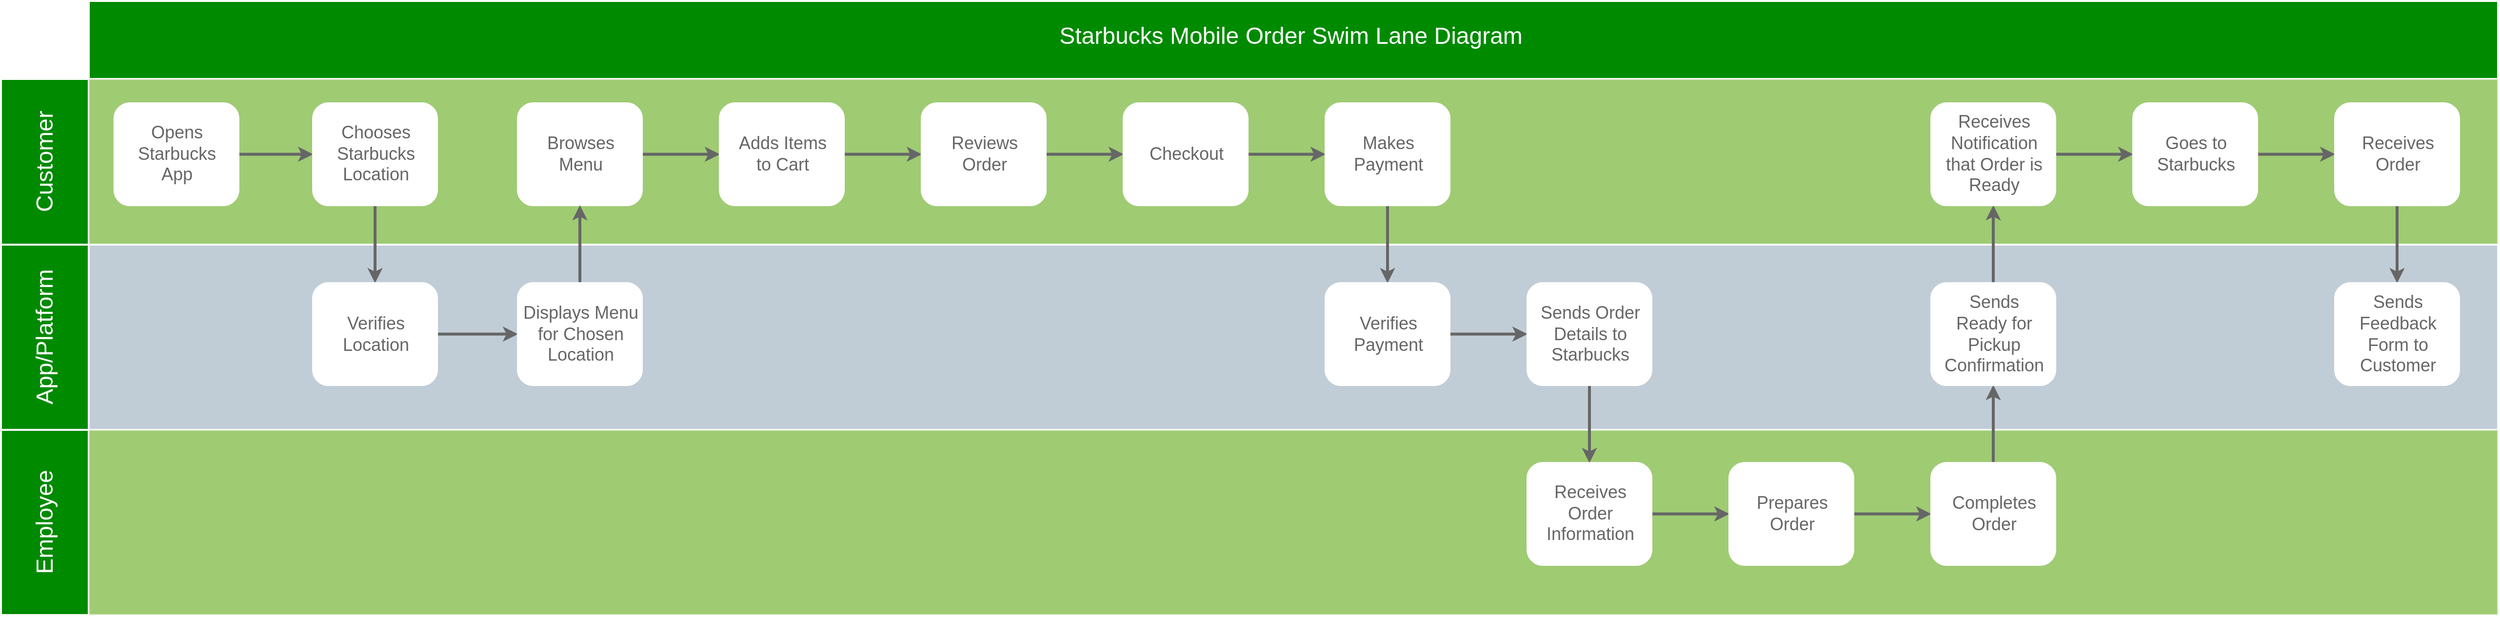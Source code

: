 <mxfile version="16.2.7" type="google"><diagram id="6a731a19-8d31-9384-78a2-239565b7b9f0" name="Page-1"><mxGraphModel dx="1746" dy="150" grid="1" gridSize="10" guides="1" tooltips="1" connect="1" arrows="1" fold="1" page="1" pageScale="1" pageWidth="1169" pageHeight="827" background="none" math="0" shadow="0"><root><mxCell id="0"/><mxCell id="1" parent="0"/><mxCell id="56" value="Starbucks Mobile Order Swim Lane Diagram" style="strokeColor=#FFFFFF;fillColor=#008a00;fontSize=24;strokeWidth=2;fontFamily=Helvetica;html=1;fontColor=#ffffff;fontStyle=0;spacingBottom=8;spacingRight=0;spacingLeft=83;" parent="1" vertex="1"><mxGeometry x="40" y="840" width="2560" height="80" as="geometry"/></mxCell><mxCell id="57" value="Customer" style="strokeColor=#FFFFFF;fillColor=#008a00;fontSize=24;strokeWidth=2;horizontal=0;fontFamily=Helvetica;html=1;fontColor=#ffffff;fontStyle=0" parent="1" vertex="1"><mxGeometry x="40" y="920" width="90" height="170" as="geometry"/></mxCell><mxCell id="59" value="" style="strokeColor=#FFFFFF;fillColor=#FFFFFF;fontSize=19;strokeWidth=2;fontFamily=Helvetica;html=1;labelBackgroundColor=none;fontColor=#FFFFFF;" parent="1" vertex="1"><mxGeometry x="40" y="840" width="90" height="80" as="geometry"/></mxCell><mxCell id="64" value="App/Platform" style="strokeColor=#FFFFFF;fillColor=#008a00;fontSize=24;strokeWidth=2;horizontal=0;fontFamily=Helvetica;html=1;fontColor=#ffffff;fontStyle=0" parent="1" vertex="1"><mxGeometry x="40" y="1090" width="90" height="190" as="geometry"/></mxCell><mxCell id="67" value="Employee" style="strokeColor=#FFFFFF;fillColor=#008a00;fontSize=24;strokeWidth=2;horizontal=0;fontFamily=Helvetica;html=1;fontColor=#ffffff;fontStyle=0" parent="1" vertex="1"><mxGeometry x="40" y="1280" width="90" height="190" as="geometry"/></mxCell><mxCell id="68" value="" style="strokeColor=#FFFFFF;fillColor=#60a917;fontSize=18;strokeWidth=2;fontFamily=Helvetica;html=1;opacity=60;fontColor=#ffffff;" parent="1" vertex="1"><mxGeometry x="130" y="920" width="2470" height="170" as="geometry"/></mxCell><mxCell id="71" value="" style="strokeColor=#FFFFFF;fillColor=#BAC8D3;fontSize=18;strokeWidth=2;fontFamily=Helvetica;html=1;opacity=90;" parent="1" vertex="1"><mxGeometry x="130" y="1090" width="2470" height="190" as="geometry"/></mxCell><mxCell id="72" value="" style="strokeColor=#FFFFFF;fillColor=#60A917;fontSize=18;strokeWidth=2;fontFamily=Helvetica;html=1;opacity=60;fontColor=#ffffff;" parent="1" vertex="1"><mxGeometry x="130" y="1280" width="2470" height="190" as="geometry"/></mxCell><mxCell id="M6mS_WRbPei8OIXAC8ph-162" value="" style="edgeStyle=orthogonalEdgeStyle;rounded=0;orthogonalLoop=1;jettySize=auto;html=1;fontSize=18;fontColor=#666666;strokeColor=#666666;strokeWidth=3;" parent="1" source="90" target="M6mS_WRbPei8OIXAC8ph-161" edge="1"><mxGeometry relative="1" as="geometry"/></mxCell><mxCell id="90" value="&lt;font style=&quot;font-size: 18px&quot;&gt;Opens&lt;br&gt;Starbucks&lt;br&gt;App&lt;/font&gt;" style="rounded=1;strokeWidth=2;fontFamily=Helvetica;html=1;strokeColor=#FFFFFF;fontColor=#666666;" parent="1" vertex="1"><mxGeometry x="156.39" y="945" width="127" height="104.5" as="geometry"/></mxCell><mxCell id="M6mS_WRbPei8OIXAC8ph-143" value="" style="shape=image;verticalLabelPosition=bottom;labelBackgroundColor=default;verticalAlign=top;aspect=fixed;imageAspect=0;image=https://brandlogos.net/wp-content/uploads/2020/03/Starbucks-logo-512x512.png;" parent="1" vertex="1"><mxGeometry x="50" y="845" width="70" height="70" as="geometry"/></mxCell><mxCell id="M6mS_WRbPei8OIXAC8ph-151" value="" style="edgeStyle=orthogonalEdgeStyle;rounded=0;orthogonalLoop=1;jettySize=auto;html=1;fontSize=18;fontColor=#666666;strokeColor=#666666;strokeWidth=3;" parent="1" source="M6mS_WRbPei8OIXAC8ph-148" target="M6mS_WRbPei8OIXAC8ph-150" edge="1"><mxGeometry relative="1" as="geometry"/></mxCell><mxCell id="M6mS_WRbPei8OIXAC8ph-148" value="&lt;span style=&quot;font-size: 18px&quot;&gt;Browses&lt;br&gt;Menu&lt;/span&gt;" style="rounded=1;strokeWidth=2;fontFamily=Helvetica;html=1;strokeColor=#FFFFFF;fontColor=#666666;" parent="1" vertex="1"><mxGeometry x="570" y="945" width="127" height="104.5" as="geometry"/></mxCell><mxCell id="M6mS_WRbPei8OIXAC8ph-153" value="" style="edgeStyle=orthogonalEdgeStyle;rounded=0;orthogonalLoop=1;jettySize=auto;html=1;fontSize=18;fontColor=#666666;strokeColor=#666666;strokeWidth=3;" parent="1" source="M6mS_WRbPei8OIXAC8ph-150" target="M6mS_WRbPei8OIXAC8ph-152" edge="1"><mxGeometry relative="1" as="geometry"/></mxCell><mxCell id="M6mS_WRbPei8OIXAC8ph-150" value="&lt;span style=&quot;font-size: 18px&quot;&gt;Adds Items&lt;br&gt;to Cart&lt;br&gt;&lt;/span&gt;" style="rounded=1;strokeWidth=2;fontFamily=Helvetica;html=1;strokeColor=#FFFFFF;fontColor=#666666;" parent="1" vertex="1"><mxGeometry x="777" y="945" width="127" height="104.5" as="geometry"/></mxCell><mxCell id="M6mS_WRbPei8OIXAC8ph-157" value="" style="edgeStyle=orthogonalEdgeStyle;rounded=0;orthogonalLoop=1;jettySize=auto;html=1;fontSize=18;fontColor=#666666;strokeColor=#666666;strokeWidth=3;" parent="1" source="M6mS_WRbPei8OIXAC8ph-152" target="M6mS_WRbPei8OIXAC8ph-156" edge="1"><mxGeometry relative="1" as="geometry"/></mxCell><mxCell id="M6mS_WRbPei8OIXAC8ph-152" value="&lt;span style=&quot;font-size: 18px&quot;&gt;Reviews&lt;br&gt;Order&lt;br&gt;&lt;/span&gt;" style="rounded=1;strokeWidth=2;fontFamily=Helvetica;html=1;strokeColor=#FFFFFF;fontColor=#666666;" parent="1" vertex="1"><mxGeometry x="984" y="945" width="127" height="104.5" as="geometry"/></mxCell><mxCell id="M6mS_WRbPei8OIXAC8ph-173" value="" style="edgeStyle=orthogonalEdgeStyle;rounded=0;orthogonalLoop=1;jettySize=auto;html=1;fontSize=18;fontColor=#666666;strokeColor=#666666;strokeWidth=3;" parent="1" source="M6mS_WRbPei8OIXAC8ph-156" target="M6mS_WRbPei8OIXAC8ph-172" edge="1"><mxGeometry relative="1" as="geometry"/></mxCell><mxCell id="M6mS_WRbPei8OIXAC8ph-156" value="&lt;span style=&quot;font-size: 18px&quot;&gt;Checkout&lt;br&gt;&lt;/span&gt;" style="rounded=1;strokeWidth=2;fontFamily=Helvetica;html=1;strokeColor=#FFFFFF;fontColor=#666666;" parent="1" vertex="1"><mxGeometry x="1191" y="945" width="127" height="104.5" as="geometry"/></mxCell><mxCell id="M6mS_WRbPei8OIXAC8ph-168" value="" style="edgeStyle=orthogonalEdgeStyle;rounded=0;orthogonalLoop=1;jettySize=auto;html=1;fontSize=18;fontColor=#666666;strokeColor=#666666;strokeWidth=3;" parent="1" source="M6mS_WRbPei8OIXAC8ph-161" target="M6mS_WRbPei8OIXAC8ph-164" edge="1"><mxGeometry relative="1" as="geometry"/></mxCell><mxCell id="M6mS_WRbPei8OIXAC8ph-161" value="&lt;span style=&quot;font-size: 18px&quot;&gt;Chooses&lt;br&gt;Starbucks&lt;br&gt;Location&lt;br&gt;&lt;/span&gt;" style="rounded=1;strokeWidth=2;fontFamily=Helvetica;html=1;strokeColor=#FFFFFF;fontColor=#666666;" parent="1" vertex="1"><mxGeometry x="360" y="945" width="127" height="104.5" as="geometry"/></mxCell><mxCell id="M6mS_WRbPei8OIXAC8ph-170" value="" style="edgeStyle=orthogonalEdgeStyle;rounded=0;orthogonalLoop=1;jettySize=auto;html=1;fontSize=18;fontColor=#666666;strokeColor=#666666;strokeWidth=3;" parent="1" source="M6mS_WRbPei8OIXAC8ph-164" target="M6mS_WRbPei8OIXAC8ph-169" edge="1"><mxGeometry relative="1" as="geometry"/></mxCell><mxCell id="M6mS_WRbPei8OIXAC8ph-164" value="&lt;font style=&quot;font-size: 18px&quot;&gt;Verifies&lt;br&gt;Location&lt;br&gt;&lt;/font&gt;" style="rounded=1;strokeWidth=2;fontFamily=Helvetica;html=1;strokeColor=#FFFFFF;fontColor=#666666;" parent="1" vertex="1"><mxGeometry x="360" y="1129.5" width="127" height="104.5" as="geometry"/></mxCell><mxCell id="M6mS_WRbPei8OIXAC8ph-171" value="" style="edgeStyle=orthogonalEdgeStyle;rounded=0;orthogonalLoop=1;jettySize=auto;html=1;fontSize=18;fontColor=#666666;strokeColor=#666666;strokeWidth=3;" parent="1" source="M6mS_WRbPei8OIXAC8ph-169" target="M6mS_WRbPei8OIXAC8ph-148" edge="1"><mxGeometry relative="1" as="geometry"/></mxCell><mxCell id="M6mS_WRbPei8OIXAC8ph-169" value="&lt;font style=&quot;font-size: 18px&quot;&gt;Displays Menu&lt;br&gt;for Chosen&lt;br&gt;Location&lt;br&gt;&lt;/font&gt;" style="rounded=1;strokeWidth=2;fontFamily=Helvetica;html=1;strokeColor=#FFFFFF;fontColor=#666666;" parent="1" vertex="1"><mxGeometry x="570" y="1129.5" width="127" height="104.5" as="geometry"/></mxCell><mxCell id="M6mS_WRbPei8OIXAC8ph-175" value="" style="edgeStyle=orthogonalEdgeStyle;rounded=0;orthogonalLoop=1;jettySize=auto;html=1;fontSize=18;fontColor=#666666;strokeColor=#666666;strokeWidth=3;" parent="1" source="M6mS_WRbPei8OIXAC8ph-172" target="M6mS_WRbPei8OIXAC8ph-174" edge="1"><mxGeometry relative="1" as="geometry"/></mxCell><mxCell id="M6mS_WRbPei8OIXAC8ph-172" value="&lt;span style=&quot;font-size: 18px&quot;&gt;Makes&lt;br&gt;Payment&lt;br&gt;&lt;/span&gt;" style="rounded=1;strokeWidth=2;fontFamily=Helvetica;html=1;strokeColor=#FFFFFF;fontColor=#666666;" parent="1" vertex="1"><mxGeometry x="1398" y="945" width="127" height="104.5" as="geometry"/></mxCell><mxCell id="M6mS_WRbPei8OIXAC8ph-177" value="" style="edgeStyle=orthogonalEdgeStyle;rounded=0;orthogonalLoop=1;jettySize=auto;html=1;fontSize=18;fontColor=#666666;strokeColor=#666666;strokeWidth=3;" parent="1" source="M6mS_WRbPei8OIXAC8ph-174" target="M6mS_WRbPei8OIXAC8ph-176" edge="1"><mxGeometry relative="1" as="geometry"/></mxCell><mxCell id="M6mS_WRbPei8OIXAC8ph-174" value="&lt;span style=&quot;font-size: 18px&quot;&gt;Verifies&lt;br&gt;Payment&lt;br&gt;&lt;/span&gt;" style="rounded=1;strokeWidth=2;fontFamily=Helvetica;html=1;strokeColor=#FFFFFF;fontColor=#666666;" parent="1" vertex="1"><mxGeometry x="1398" y="1129.5" width="127" height="104.5" as="geometry"/></mxCell><mxCell id="M6mS_WRbPei8OIXAC8ph-180" value="" style="edgeStyle=orthogonalEdgeStyle;rounded=0;orthogonalLoop=1;jettySize=auto;html=1;fontSize=18;fontColor=#666666;strokeColor=#666666;strokeWidth=3;" parent="1" source="M6mS_WRbPei8OIXAC8ph-176" target="M6mS_WRbPei8OIXAC8ph-179" edge="1"><mxGeometry relative="1" as="geometry"/></mxCell><mxCell id="M6mS_WRbPei8OIXAC8ph-176" value="&lt;span style=&quot;font-size: 18px&quot;&gt;Sends Order&lt;br&gt;Details to&lt;br&gt;Starbucks&lt;br&gt;&lt;/span&gt;" style="rounded=1;strokeWidth=2;fontFamily=Helvetica;html=1;strokeColor=#FFFFFF;fontColor=#666666;" parent="1" vertex="1"><mxGeometry x="1605" y="1129.5" width="127" height="104.5" as="geometry"/></mxCell><mxCell id="M6mS_WRbPei8OIXAC8ph-182" value="" style="edgeStyle=orthogonalEdgeStyle;rounded=0;orthogonalLoop=1;jettySize=auto;html=1;fontSize=18;fontColor=#666666;strokeColor=#666666;strokeWidth=3;" parent="1" source="M6mS_WRbPei8OIXAC8ph-179" target="M6mS_WRbPei8OIXAC8ph-181" edge="1"><mxGeometry relative="1" as="geometry"/></mxCell><mxCell id="M6mS_WRbPei8OIXAC8ph-179" value="&lt;span style=&quot;font-size: 18px&quot;&gt;Receives&lt;br&gt;Order&lt;br&gt;Information&lt;br&gt;&lt;/span&gt;" style="rounded=1;strokeWidth=2;fontFamily=Helvetica;html=1;strokeColor=#FFFFFF;fontColor=#666666;" parent="1" vertex="1"><mxGeometry x="1605" y="1314" width="127" height="104.5" as="geometry"/></mxCell><mxCell id="M6mS_WRbPei8OIXAC8ph-187" value="" style="edgeStyle=orthogonalEdgeStyle;rounded=0;orthogonalLoop=1;jettySize=auto;html=1;fontSize=18;fontColor=#666666;strokeColor=#666666;strokeWidth=3;" parent="1" source="M6mS_WRbPei8OIXAC8ph-181" target="M6mS_WRbPei8OIXAC8ph-186" edge="1"><mxGeometry relative="1" as="geometry"/></mxCell><mxCell id="M6mS_WRbPei8OIXAC8ph-181" value="&lt;span style=&quot;font-size: 18px&quot;&gt;Prepares&lt;br&gt;Order&lt;br&gt;&lt;/span&gt;" style="rounded=1;strokeWidth=2;fontFamily=Helvetica;html=1;strokeColor=#FFFFFF;fontColor=#666666;" parent="1" vertex="1"><mxGeometry x="1812" y="1314" width="127" height="104.5" as="geometry"/></mxCell><mxCell id="M6mS_WRbPei8OIXAC8ph-189" value="" style="edgeStyle=orthogonalEdgeStyle;rounded=0;orthogonalLoop=1;jettySize=auto;html=1;fontSize=18;fontColor=#666666;strokeColor=#666666;strokeWidth=3;" parent="1" source="M6mS_WRbPei8OIXAC8ph-186" target="M6mS_WRbPei8OIXAC8ph-188" edge="1"><mxGeometry relative="1" as="geometry"/></mxCell><mxCell id="M6mS_WRbPei8OIXAC8ph-186" value="&lt;span style=&quot;font-size: 18px&quot;&gt;Completes&lt;br&gt;Order&lt;br&gt;&lt;/span&gt;" style="rounded=1;strokeWidth=2;fontFamily=Helvetica;html=1;strokeColor=#FFFFFF;fontColor=#666666;" parent="1" vertex="1"><mxGeometry x="2019" y="1314" width="127" height="104.5" as="geometry"/></mxCell><mxCell id="M6mS_WRbPei8OIXAC8ph-191" value="" style="edgeStyle=orthogonalEdgeStyle;rounded=0;orthogonalLoop=1;jettySize=auto;html=1;fontSize=18;fontColor=#666666;strokeColor=#666666;strokeWidth=3;" parent="1" source="M6mS_WRbPei8OIXAC8ph-188" target="M6mS_WRbPei8OIXAC8ph-190" edge="1"><mxGeometry relative="1" as="geometry"/></mxCell><mxCell id="M6mS_WRbPei8OIXAC8ph-188" value="&lt;span style=&quot;font-size: 18px&quot;&gt;Sends&lt;br&gt;Ready for&lt;br&gt;Pickup&lt;br&gt;Confirmation&lt;br&gt;&lt;/span&gt;" style="rounded=1;strokeWidth=2;fontFamily=Helvetica;html=1;strokeColor=#FFFFFF;fontColor=#666666;" parent="1" vertex="1"><mxGeometry x="2019" y="1129.5" width="127" height="104.5" as="geometry"/></mxCell><mxCell id="M6mS_WRbPei8OIXAC8ph-193" value="" style="edgeStyle=orthogonalEdgeStyle;rounded=0;orthogonalLoop=1;jettySize=auto;html=1;fontSize=18;fontColor=#666666;strokeColor=#666666;strokeWidth=3;" parent="1" source="M6mS_WRbPei8OIXAC8ph-190" target="M6mS_WRbPei8OIXAC8ph-192" edge="1"><mxGeometry relative="1" as="geometry"/></mxCell><mxCell id="M6mS_WRbPei8OIXAC8ph-190" value="&lt;span style=&quot;font-size: 18px&quot;&gt;Receives&lt;br&gt;Notification&lt;br&gt;that Order is&lt;br&gt;Ready&lt;br&gt;&lt;/span&gt;" style="rounded=1;strokeWidth=2;fontFamily=Helvetica;html=1;strokeColor=#FFFFFF;fontColor=#666666;" parent="1" vertex="1"><mxGeometry x="2019" y="945" width="127" height="104.5" as="geometry"/></mxCell><mxCell id="M6mS_WRbPei8OIXAC8ph-195" value="" style="edgeStyle=orthogonalEdgeStyle;rounded=0;orthogonalLoop=1;jettySize=auto;html=1;fontSize=18;fontColor=#666666;strokeColor=#666666;strokeWidth=3;" parent="1" source="M6mS_WRbPei8OIXAC8ph-192" target="M6mS_WRbPei8OIXAC8ph-194" edge="1"><mxGeometry relative="1" as="geometry"/></mxCell><mxCell id="M6mS_WRbPei8OIXAC8ph-192" value="&lt;span style=&quot;font-size: 18px&quot;&gt;Goes to&lt;br&gt;Starbucks&lt;br&gt;&lt;/span&gt;" style="rounded=1;strokeWidth=2;fontFamily=Helvetica;html=1;strokeColor=#FFFFFF;fontColor=#666666;" parent="1" vertex="1"><mxGeometry x="2226" y="945" width="127" height="104.5" as="geometry"/></mxCell><mxCell id="oX3JtML9DxkgHzB62rGs-92" value="" style="edgeStyle=orthogonalEdgeStyle;rounded=0;orthogonalLoop=1;jettySize=auto;html=1;strokeWidth=3;strokeColor=#666666;" edge="1" parent="1" source="M6mS_WRbPei8OIXAC8ph-194" target="oX3JtML9DxkgHzB62rGs-91"><mxGeometry relative="1" as="geometry"/></mxCell><mxCell id="M6mS_WRbPei8OIXAC8ph-194" value="&lt;span style=&quot;font-size: 18px&quot;&gt;Receives&lt;br&gt;Order&lt;br&gt;&lt;/span&gt;" style="rounded=1;strokeWidth=2;fontFamily=Helvetica;html=1;strokeColor=#FFFFFF;fontColor=#666666;" parent="1" vertex="1"><mxGeometry x="2433" y="945" width="127" height="104.5" as="geometry"/></mxCell><mxCell id="oX3JtML9DxkgHzB62rGs-91" value="&lt;span style=&quot;font-size: 18px&quot;&gt;Sends&lt;br&gt;Feedback&lt;br&gt;Form to&lt;br&gt;Customer&lt;br&gt;&lt;/span&gt;" style="rounded=1;strokeWidth=2;fontFamily=Helvetica;html=1;strokeColor=#FFFFFF;fontColor=#666666;" vertex="1" parent="1"><mxGeometry x="2433" y="1129.5" width="127" height="104.5" as="geometry"/></mxCell></root></mxGraphModel></diagram></mxfile>